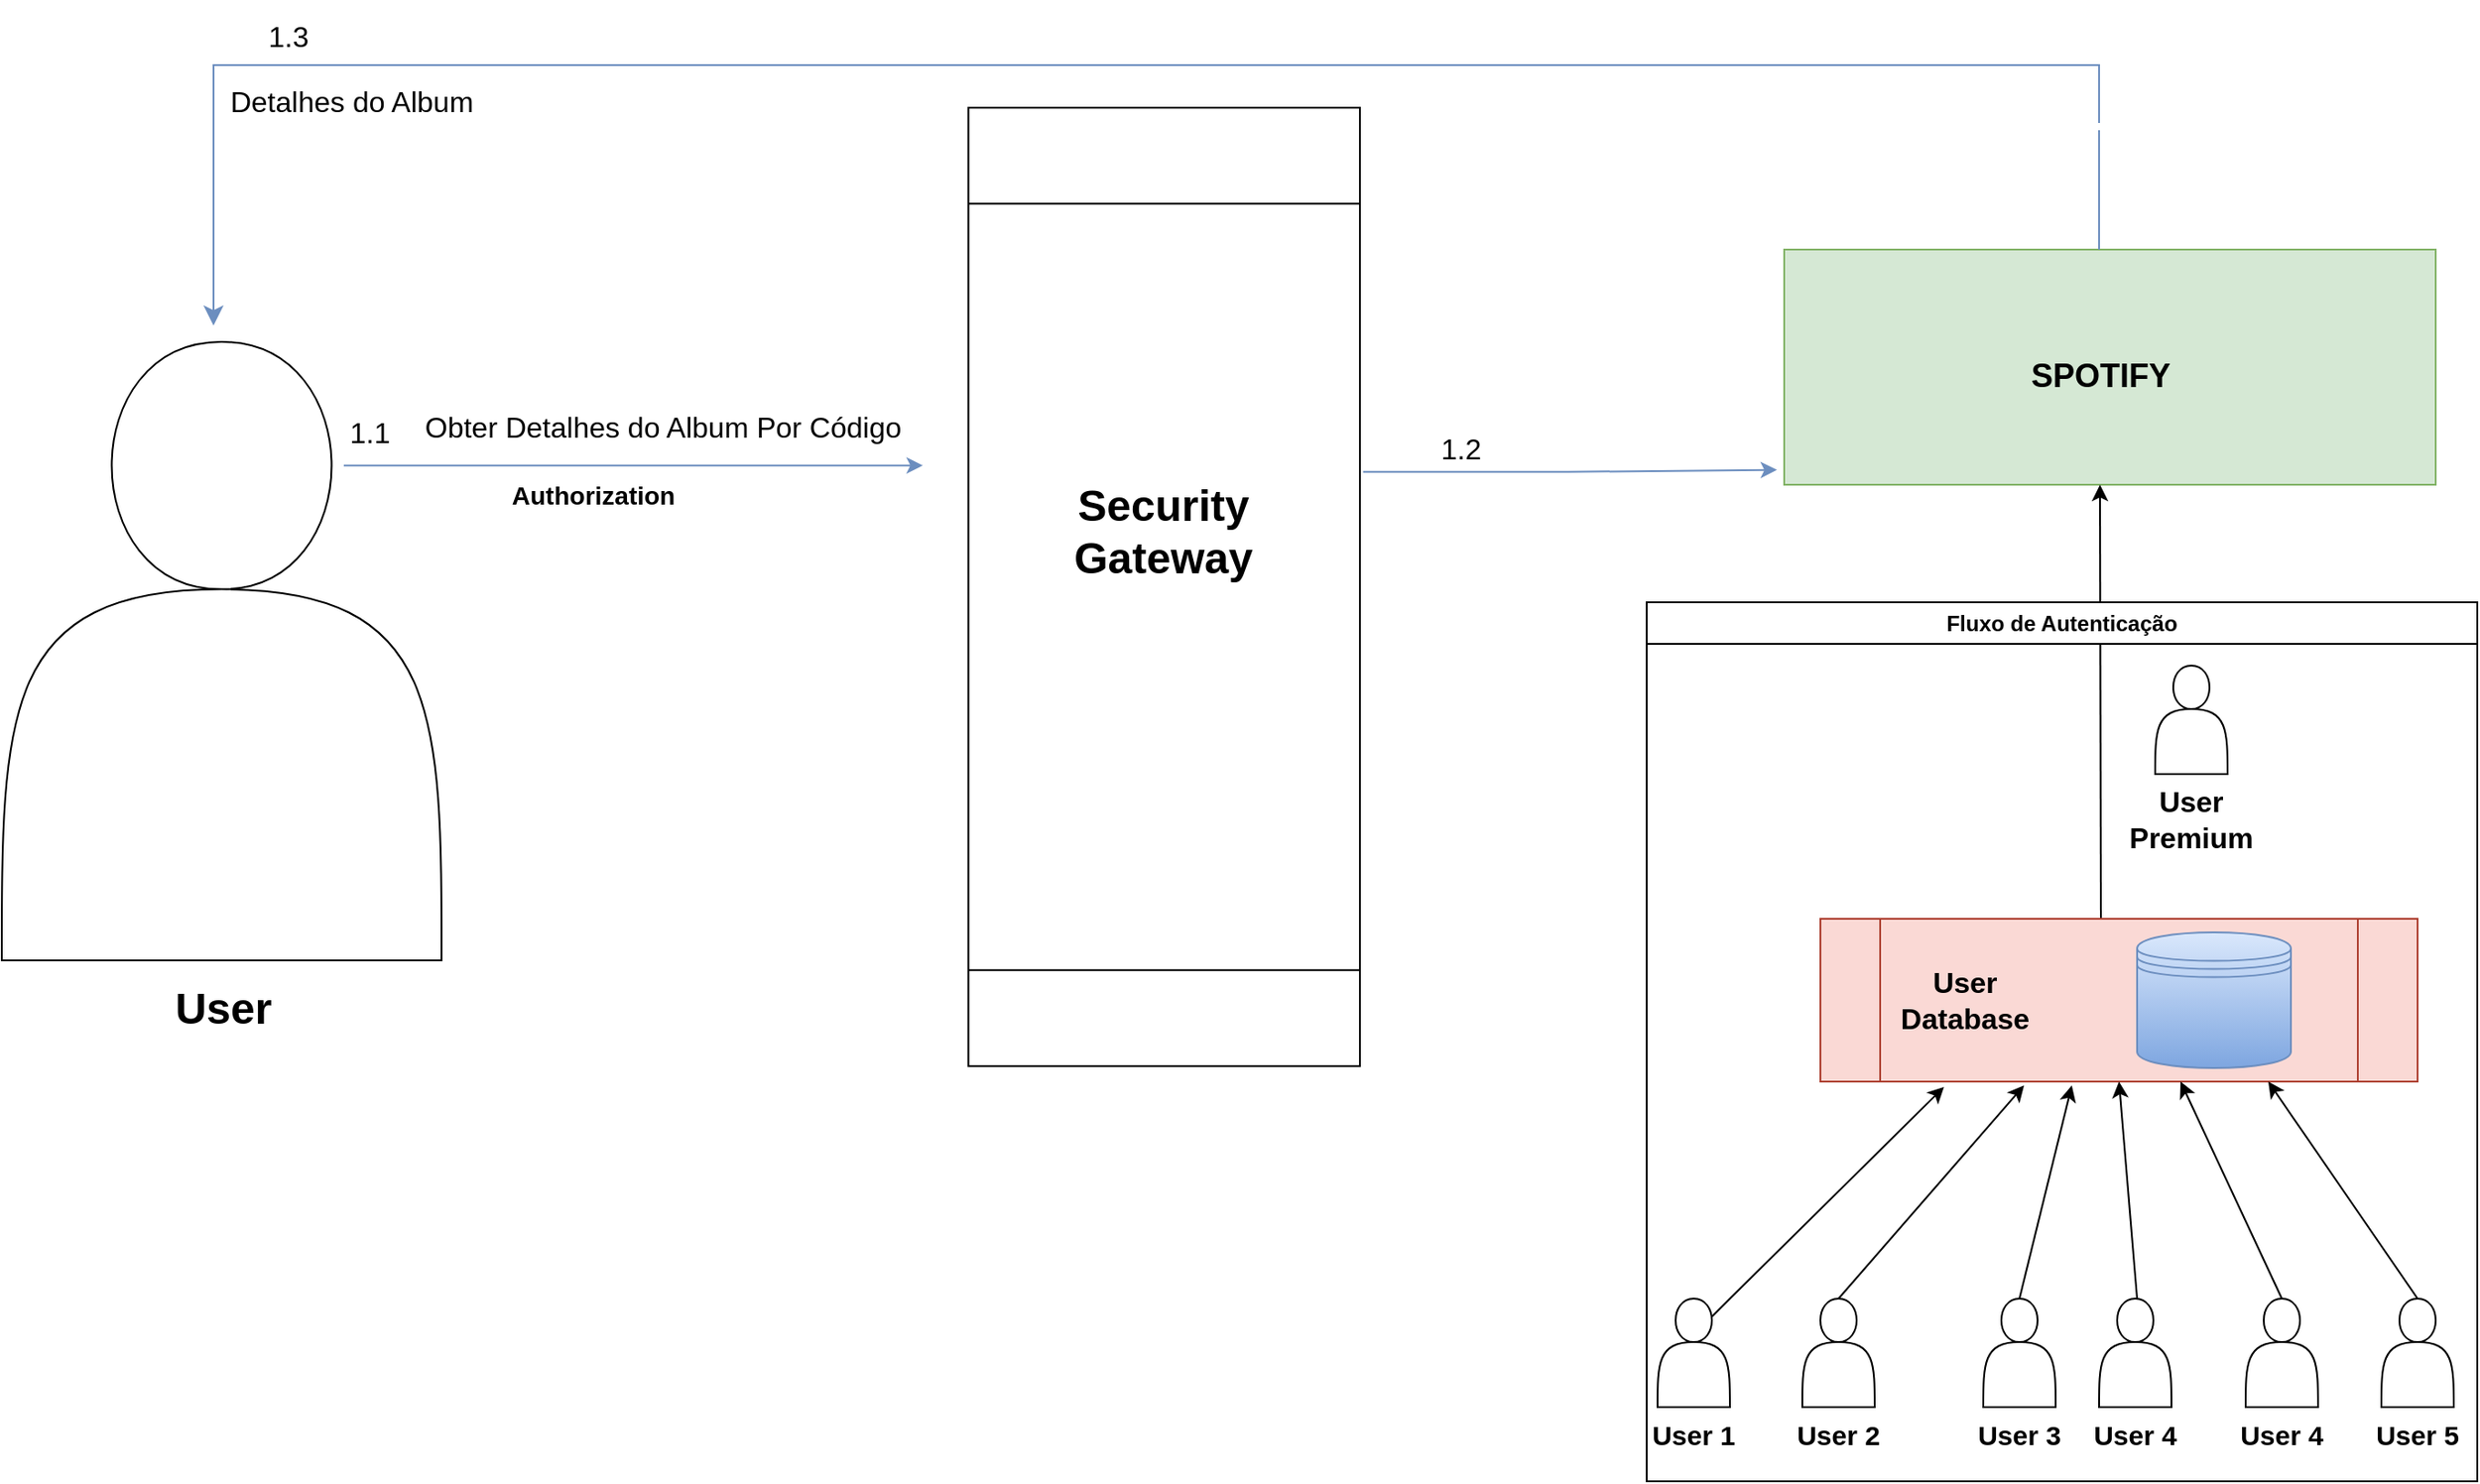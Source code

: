 <mxfile version="24.4.8" type="github">
  <diagram name="Página-1" id="nO_YHnesKga44wesAzok">
    <mxGraphModel dx="2550" dy="1328" grid="1" gridSize="9" guides="1" tooltips="1" connect="1" arrows="1" fold="1" page="0" pageScale="1" pageWidth="400" pageHeight="1000" math="0" shadow="0">
      <root>
        <mxCell id="0" />
        <mxCell id="1" parent="0" />
        <mxCell id="qBBfsmnU72ld4QRNaD1H-1" value="" style="rounded=0;whiteSpace=wrap;html=1;fillColor=#d5e8d4;strokeColor=#82b366;" vertex="1" parent="1">
          <mxGeometry x="220" y="30" width="360" height="130" as="geometry" />
        </mxCell>
        <mxCell id="qBBfsmnU72ld4QRNaD1H-2" value="&lt;font style=&quot;font-size: 18px;&quot;&gt;&lt;b&gt;SPOTIFY&lt;/b&gt;&lt;/font&gt;" style="text;html=1;align=center;verticalAlign=middle;whiteSpace=wrap;rounded=0;" vertex="1" parent="1">
          <mxGeometry x="290" y="70" width="210" height="60" as="geometry" />
        </mxCell>
        <mxCell id="qBBfsmnU72ld4QRNaD1H-3" value="" style="endArrow=classic;html=1;rounded=0;" edge="1" parent="1">
          <mxGeometry width="50" height="50" relative="1" as="geometry">
            <mxPoint x="395" y="400" as="sourcePoint" />
            <mxPoint x="394.5" y="160" as="targetPoint" />
          </mxGeometry>
        </mxCell>
        <mxCell id="qBBfsmnU72ld4QRNaD1H-6" value="" style="shape=process;whiteSpace=wrap;html=1;backgroundOutline=1;fillColor=#fad9d5;strokeColor=#ae4132;" vertex="1" parent="1">
          <mxGeometry x="240" y="400" width="330" height="90" as="geometry" />
        </mxCell>
        <mxCell id="qBBfsmnU72ld4QRNaD1H-7" value="User Database" style="text;html=1;align=center;verticalAlign=middle;whiteSpace=wrap;rounded=0;fontSize=16;fontStyle=1" vertex="1" parent="1">
          <mxGeometry x="290" y="430" width="60" height="30" as="geometry" />
        </mxCell>
        <mxCell id="qBBfsmnU72ld4QRNaD1H-9" value="" style="shape=datastore;whiteSpace=wrap;html=1;fillColor=#dae8fc;gradientColor=#7ea6e0;strokeColor=#6c8ebf;" vertex="1" parent="1">
          <mxGeometry x="415" y="407.5" width="85" height="75" as="geometry" />
        </mxCell>
        <mxCell id="qBBfsmnU72ld4QRNaD1H-10" value="" style="shape=actor;whiteSpace=wrap;html=1;" vertex="1" parent="1">
          <mxGeometry x="425" y="260" width="40" height="60" as="geometry" />
        </mxCell>
        <mxCell id="qBBfsmnU72ld4QRNaD1H-11" value="User Premium" style="text;html=1;align=center;verticalAlign=middle;whiteSpace=wrap;rounded=0;strokeWidth=11;fontSize=16;fontStyle=1" vertex="1" parent="1">
          <mxGeometry x="415" y="330" width="60" height="30" as="geometry" />
        </mxCell>
        <mxCell id="qBBfsmnU72ld4QRNaD1H-12" value="" style="shape=actor;whiteSpace=wrap;html=1;" vertex="1" parent="1">
          <mxGeometry x="150" y="610" width="40" height="60" as="geometry" />
        </mxCell>
        <mxCell id="qBBfsmnU72ld4QRNaD1H-13" value="" style="shape=actor;whiteSpace=wrap;html=1;" vertex="1" parent="1">
          <mxGeometry x="230" y="610" width="40" height="60" as="geometry" />
        </mxCell>
        <mxCell id="qBBfsmnU72ld4QRNaD1H-14" value="" style="shape=actor;whiteSpace=wrap;html=1;" vertex="1" parent="1">
          <mxGeometry x="330" y="610" width="40" height="60" as="geometry" />
        </mxCell>
        <mxCell id="qBBfsmnU72ld4QRNaD1H-15" value="" style="shape=actor;whiteSpace=wrap;html=1;" vertex="1" parent="1">
          <mxGeometry x="394" y="610" width="40" height="60" as="geometry" />
        </mxCell>
        <mxCell id="qBBfsmnU72ld4QRNaD1H-16" value="" style="shape=actor;whiteSpace=wrap;html=1;" vertex="1" parent="1">
          <mxGeometry x="475" y="610" width="40" height="60" as="geometry" />
        </mxCell>
        <mxCell id="qBBfsmnU72ld4QRNaD1H-17" value="" style="shape=actor;whiteSpace=wrap;html=1;" vertex="1" parent="1">
          <mxGeometry x="550" y="610" width="40" height="60" as="geometry" />
        </mxCell>
        <mxCell id="qBBfsmnU72ld4QRNaD1H-19" value="" style="endArrow=classic;html=1;rounded=0;entryX=0.207;entryY=1.033;entryDx=0;entryDy=0;entryPerimeter=0;" edge="1" parent="1" target="qBBfsmnU72ld4QRNaD1H-6">
          <mxGeometry width="50" height="50" relative="1" as="geometry">
            <mxPoint x="180" y="620" as="sourcePoint" />
            <mxPoint x="230" y="570" as="targetPoint" />
            <Array as="points">
              <mxPoint x="190" y="610" />
            </Array>
          </mxGeometry>
        </mxCell>
        <mxCell id="qBBfsmnU72ld4QRNaD1H-20" value="" style="endArrow=classic;html=1;rounded=0;entryX=0.341;entryY=1.024;entryDx=0;entryDy=0;entryPerimeter=0;" edge="1" parent="1" target="qBBfsmnU72ld4QRNaD1H-6">
          <mxGeometry width="50" height="50" relative="1" as="geometry">
            <mxPoint x="250" y="610" as="sourcePoint" />
            <mxPoint x="361" y="500" as="targetPoint" />
            <Array as="points" />
          </mxGeometry>
        </mxCell>
        <mxCell id="qBBfsmnU72ld4QRNaD1H-21" value="" style="endArrow=classic;html=1;rounded=0;entryX=0.75;entryY=1;entryDx=0;entryDy=0;" edge="1" parent="1" target="qBBfsmnU72ld4QRNaD1H-6">
          <mxGeometry width="50" height="50" relative="1" as="geometry">
            <mxPoint x="570" y="610" as="sourcePoint" />
            <mxPoint x="681" y="500" as="targetPoint" />
            <Array as="points" />
          </mxGeometry>
        </mxCell>
        <mxCell id="qBBfsmnU72ld4QRNaD1H-22" value="" style="endArrow=classic;html=1;rounded=0;entryX=0.816;entryY=1.069;entryDx=0;entryDy=0;entryPerimeter=0;exitX=0.5;exitY=0;exitDx=0;exitDy=0;" edge="1" parent="1" source="qBBfsmnU72ld4QRNaD1H-16">
          <mxGeometry width="50" height="50" relative="1" as="geometry">
            <mxPoint x="490" y="604" as="sourcePoint" />
            <mxPoint x="439" y="490" as="targetPoint" />
            <Array as="points" />
          </mxGeometry>
        </mxCell>
        <mxCell id="qBBfsmnU72ld4QRNaD1H-23" value="" style="endArrow=classic;html=1;rounded=0;entryX=0.421;entryY=1.024;entryDx=0;entryDy=0;entryPerimeter=0;" edge="1" parent="1" target="qBBfsmnU72ld4QRNaD1H-6">
          <mxGeometry width="50" height="50" relative="1" as="geometry">
            <mxPoint x="350" y="610" as="sourcePoint" />
            <mxPoint x="400" y="560" as="targetPoint" />
            <Array as="points" />
          </mxGeometry>
        </mxCell>
        <mxCell id="qBBfsmnU72ld4QRNaD1H-24" value="" style="endArrow=classic;html=1;rounded=0;entryX=0.5;entryY=1;entryDx=0;entryDy=0;" edge="1" parent="1" target="qBBfsmnU72ld4QRNaD1H-6">
          <mxGeometry width="50" height="50" relative="1" as="geometry">
            <mxPoint x="415" y="610" as="sourcePoint" />
            <mxPoint x="444" y="492" as="targetPoint" />
            <Array as="points" />
          </mxGeometry>
        </mxCell>
        <mxCell id="qBBfsmnU72ld4QRNaD1H-25" value="User 1" style="text;html=1;align=center;verticalAlign=middle;whiteSpace=wrap;rounded=0;fontSize=15;fontStyle=1" vertex="1" parent="1">
          <mxGeometry x="140" y="670" width="60" height="30" as="geometry" />
        </mxCell>
        <mxCell id="qBBfsmnU72ld4QRNaD1H-26" value="User 2" style="text;html=1;align=center;verticalAlign=middle;whiteSpace=wrap;rounded=0;fontSize=15;fontStyle=1" vertex="1" parent="1">
          <mxGeometry x="220" y="670" width="60" height="30" as="geometry" />
        </mxCell>
        <mxCell id="qBBfsmnU72ld4QRNaD1H-27" value="User 3" style="text;html=1;align=center;verticalAlign=middle;whiteSpace=wrap;rounded=0;fontSize=15;fontStyle=1" vertex="1" parent="1">
          <mxGeometry x="320" y="670" width="60" height="30" as="geometry" />
        </mxCell>
        <mxCell id="qBBfsmnU72ld4QRNaD1H-28" value="User 4" style="text;html=1;align=center;verticalAlign=middle;whiteSpace=wrap;rounded=0;fontSize=15;fontStyle=1" vertex="1" parent="1">
          <mxGeometry x="384" y="670" width="60" height="30" as="geometry" />
        </mxCell>
        <mxCell id="qBBfsmnU72ld4QRNaD1H-29" value="User 4" style="text;html=1;align=center;verticalAlign=middle;whiteSpace=wrap;rounded=0;fontSize=15;fontStyle=1" vertex="1" parent="1">
          <mxGeometry x="465" y="670" width="60" height="30" as="geometry" />
        </mxCell>
        <mxCell id="qBBfsmnU72ld4QRNaD1H-30" value="User 5" style="text;html=1;align=center;verticalAlign=middle;whiteSpace=wrap;rounded=0;fontSize=15;fontStyle=1" vertex="1" parent="1">
          <mxGeometry x="540" y="670" width="60" height="30" as="geometry" />
        </mxCell>
        <mxCell id="qBBfsmnU72ld4QRNaD1H-32" value="Fluxo de Autenticação" style="swimlane;whiteSpace=wrap;html=1;" vertex="1" parent="1">
          <mxGeometry x="144" y="225" width="459" height="486" as="geometry" />
        </mxCell>
        <mxCell id="qBBfsmnU72ld4QRNaD1H-33" value="" style="shape=actor;whiteSpace=wrap;html=1;" vertex="1" parent="1">
          <mxGeometry x="-765" y="81" width="243" height="342" as="geometry" />
        </mxCell>
        <mxCell id="qBBfsmnU72ld4QRNaD1H-34" value="User" style="text;strokeColor=none;fillColor=none;html=1;fontSize=24;fontStyle=1;verticalAlign=middle;align=center;" vertex="1" parent="1">
          <mxGeometry x="-693.5" y="430" width="100" height="40" as="geometry" />
        </mxCell>
        <mxCell id="qBBfsmnU72ld4QRNaD1H-35" value="" style="endArrow=classic;html=1;rounded=0;fillColor=#dae8fc;gradientColor=#7ea6e0;strokeColor=#6c8ebf;" edge="1" parent="1">
          <mxGeometry width="50" height="50" relative="1" as="geometry">
            <mxPoint x="-576" y="149.33" as="sourcePoint" />
            <mxPoint x="-256" y="149.33" as="targetPoint" />
          </mxGeometry>
        </mxCell>
        <mxCell id="qBBfsmnU72ld4QRNaD1H-36" value="Obter Detalhes do Album Por Código" style="text;strokeColor=none;fillColor=none;html=1;fontSize=16;fontStyle=0;verticalAlign=middle;align=center;" vertex="1" parent="1">
          <mxGeometry x="-450" y="108.31" width="100" height="40" as="geometry" />
        </mxCell>
        <mxCell id="qBBfsmnU72ld4QRNaD1H-45" style="edgeStyle=orthogonalEdgeStyle;rounded=0;orthogonalLoop=1;jettySize=auto;html=1;fillColor=#dae8fc;gradientColor=#7ea6e0;strokeColor=#6c8ebf;exitX=0.38;exitY=-0.008;exitDx=0;exitDy=0;exitPerimeter=0;" edge="1" parent="1" source="qBBfsmnU72ld4QRNaD1H-39">
          <mxGeometry relative="1" as="geometry">
            <mxPoint x="216" y="151.81" as="targetPoint" />
            <Array as="points" />
          </mxGeometry>
        </mxCell>
        <mxCell id="qBBfsmnU72ld4QRNaD1H-39" value="" style="shape=process;whiteSpace=wrap;html=1;backgroundOutline=1;rotation=90;" vertex="1" parent="1">
          <mxGeometry x="-387.57" y="108.31" width="529.87" height="216.38" as="geometry" />
        </mxCell>
        <mxCell id="qBBfsmnU72ld4QRNaD1H-41" value="&lt;font style=&quot;font-size: 24px;&quot;&gt;&lt;b&gt;Security Gateway&lt;/b&gt;&lt;/font&gt;" style="text;html=1;align=center;verticalAlign=middle;whiteSpace=wrap;rounded=0;" vertex="1" parent="1">
          <mxGeometry x="-152.64" y="171" width="60" height="30" as="geometry" />
        </mxCell>
        <mxCell id="qBBfsmnU72ld4QRNaD1H-42" value="Authorization" style="text;html=1;align=center;verticalAlign=middle;whiteSpace=wrap;rounded=0;fontStyle=1;fontSize=14;" vertex="1" parent="1">
          <mxGeometry x="-468" y="151" width="60" height="30" as="geometry" />
        </mxCell>
        <mxCell id="qBBfsmnU72ld4QRNaD1H-51" value="" style="endArrow=none;html=1;rounded=0;fillColor=#dae8fc;gradientColor=#7ea6e0;strokeColor=#6c8ebf;" edge="1" parent="1">
          <mxGeometry width="50" height="50" relative="1" as="geometry">
            <mxPoint x="394" y="30" as="sourcePoint" />
            <mxPoint x="394" y="-36" as="targetPoint" />
          </mxGeometry>
        </mxCell>
        <mxCell id="qBBfsmnU72ld4QRNaD1H-54" value="" style="edgeStyle=elbowEdgeStyle;elbow=vertical;endArrow=classic;html=1;curved=0;rounded=0;endSize=8;startSize=8;fillColor=#dae8fc;gradientColor=#7ea6e0;strokeColor=#6c8ebf;" edge="1" parent="1">
          <mxGeometry width="50" height="50" relative="1" as="geometry">
            <mxPoint x="394" y="-40" as="sourcePoint" />
            <mxPoint x="-648" y="72" as="targetPoint" />
            <Array as="points">
              <mxPoint x="799" y="-72" />
            </Array>
          </mxGeometry>
        </mxCell>
        <mxCell id="qBBfsmnU72ld4QRNaD1H-56" value="Detalhes do Album" style="text;strokeColor=none;fillColor=none;html=1;fontSize=16;fontStyle=0;verticalAlign=middle;align=center;" vertex="1" parent="1">
          <mxGeometry x="-622" y="-72" width="100" height="40" as="geometry" />
        </mxCell>
        <mxCell id="qBBfsmnU72ld4QRNaD1H-62" value="1.1" style="text;strokeColor=none;fillColor=none;html=1;fontSize=16;fontStyle=0;verticalAlign=middle;align=center;" vertex="1" parent="1">
          <mxGeometry x="-612" y="111" width="100" height="40" as="geometry" />
        </mxCell>
        <mxCell id="qBBfsmnU72ld4QRNaD1H-63" value="1.2" style="text;strokeColor=none;fillColor=none;html=1;fontSize=16;fontStyle=0;verticalAlign=middle;align=center;" vertex="1" parent="1">
          <mxGeometry x="-9" y="120" width="100" height="40" as="geometry" />
        </mxCell>
        <mxCell id="qBBfsmnU72ld4QRNaD1H-64" value="1.3" style="text;strokeColor=none;fillColor=none;html=1;fontSize=16;fontStyle=0;verticalAlign=middle;align=center;" vertex="1" parent="1">
          <mxGeometry x="-657" y="-108" width="100" height="40" as="geometry" />
        </mxCell>
      </root>
    </mxGraphModel>
  </diagram>
</mxfile>
